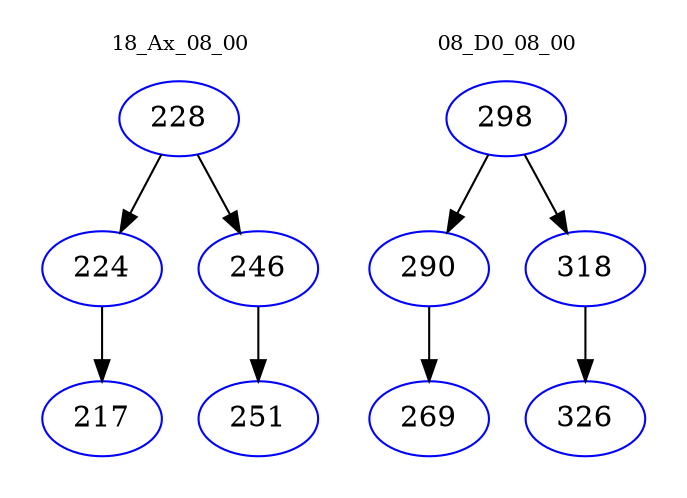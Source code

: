 digraph{
subgraph cluster_0 {
color = white
label = "18_Ax_08_00";
fontsize=10;
T0_228 [label="228", color="blue"]
T0_228 -> T0_224 [color="black"]
T0_224 [label="224", color="blue"]
T0_224 -> T0_217 [color="black"]
T0_217 [label="217", color="blue"]
T0_228 -> T0_246 [color="black"]
T0_246 [label="246", color="blue"]
T0_246 -> T0_251 [color="black"]
T0_251 [label="251", color="blue"]
}
subgraph cluster_1 {
color = white
label = "08_D0_08_00";
fontsize=10;
T1_298 [label="298", color="blue"]
T1_298 -> T1_290 [color="black"]
T1_290 [label="290", color="blue"]
T1_290 -> T1_269 [color="black"]
T1_269 [label="269", color="blue"]
T1_298 -> T1_318 [color="black"]
T1_318 [label="318", color="blue"]
T1_318 -> T1_326 [color="black"]
T1_326 [label="326", color="blue"]
}
}
